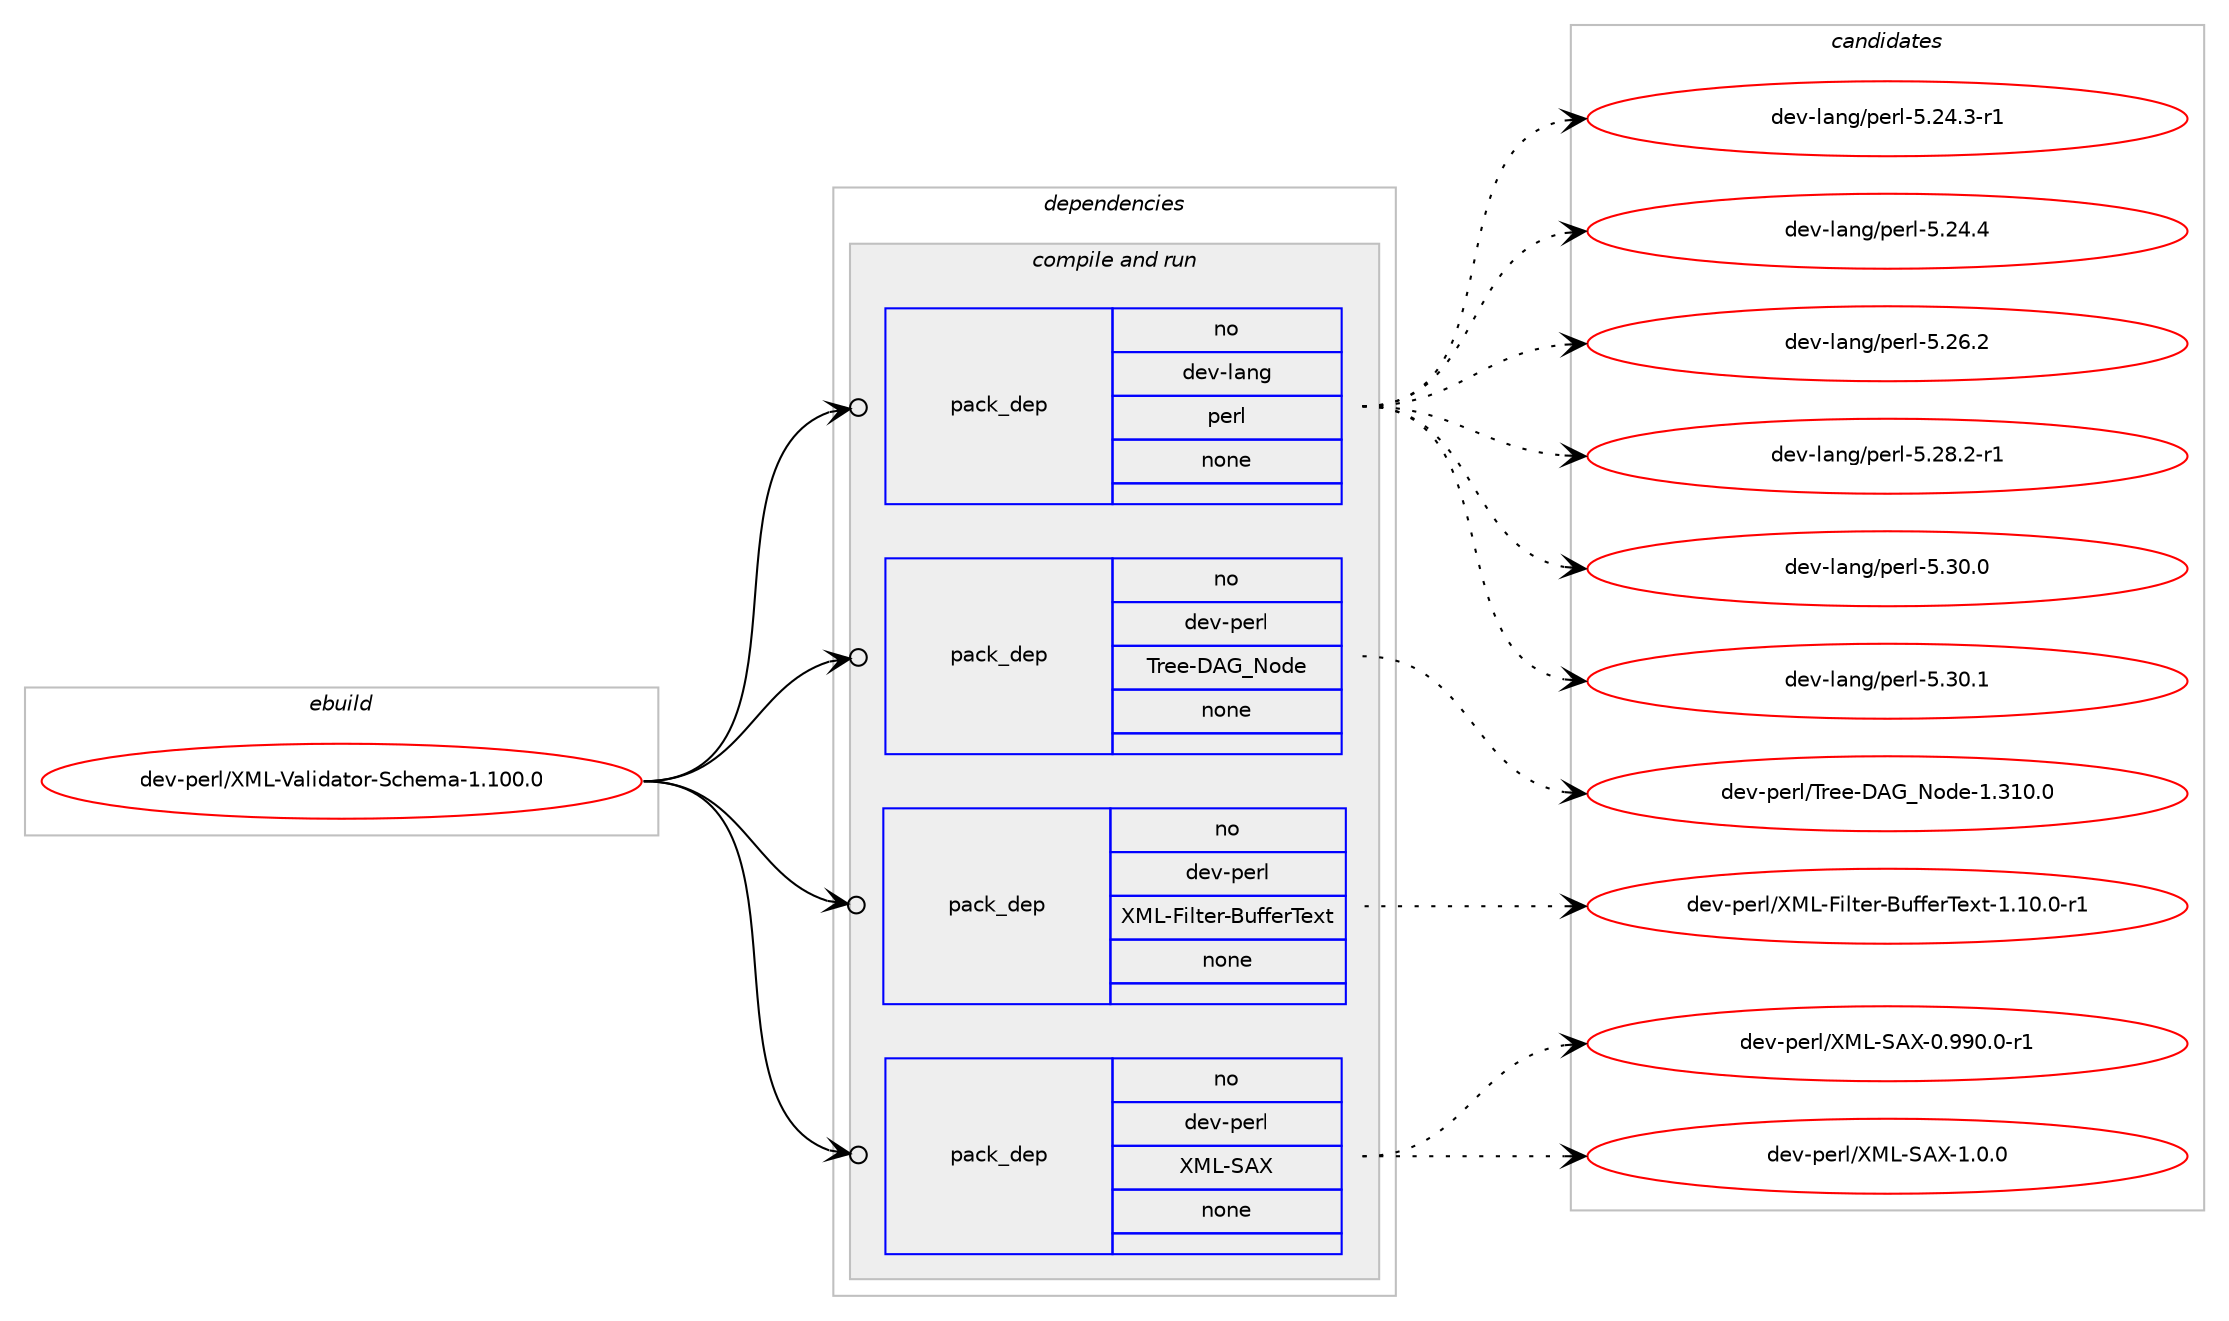 digraph prolog {

# *************
# Graph options
# *************

newrank=true;
concentrate=true;
compound=true;
graph [rankdir=LR,fontname=Helvetica,fontsize=10,ranksep=1.5];#, ranksep=2.5, nodesep=0.2];
edge  [arrowhead=vee];
node  [fontname=Helvetica,fontsize=10];

# **********
# The ebuild
# **********

subgraph cluster_leftcol {
color=gray;
rank=same;
label=<<i>ebuild</i>>;
id [label="dev-perl/XML-Validator-Schema-1.100.0", color=red, width=4, href="../dev-perl/XML-Validator-Schema-1.100.0.svg"];
}

# ****************
# The dependencies
# ****************

subgraph cluster_midcol {
color=gray;
label=<<i>dependencies</i>>;
subgraph cluster_compile {
fillcolor="#eeeeee";
style=filled;
label=<<i>compile</i>>;
}
subgraph cluster_compileandrun {
fillcolor="#eeeeee";
style=filled;
label=<<i>compile and run</i>>;
subgraph pack442010 {
dependency588274 [label=<<TABLE BORDER="0" CELLBORDER="1" CELLSPACING="0" CELLPADDING="4" WIDTH="220"><TR><TD ROWSPAN="6" CELLPADDING="30">pack_dep</TD></TR><TR><TD WIDTH="110">no</TD></TR><TR><TD>dev-lang</TD></TR><TR><TD>perl</TD></TR><TR><TD>none</TD></TR><TR><TD></TD></TR></TABLE>>, shape=none, color=blue];
}
id:e -> dependency588274:w [weight=20,style="solid",arrowhead="odotvee"];
subgraph pack442011 {
dependency588275 [label=<<TABLE BORDER="0" CELLBORDER="1" CELLSPACING="0" CELLPADDING="4" WIDTH="220"><TR><TD ROWSPAN="6" CELLPADDING="30">pack_dep</TD></TR><TR><TD WIDTH="110">no</TD></TR><TR><TD>dev-perl</TD></TR><TR><TD>Tree-DAG_Node</TD></TR><TR><TD>none</TD></TR><TR><TD></TD></TR></TABLE>>, shape=none, color=blue];
}
id:e -> dependency588275:w [weight=20,style="solid",arrowhead="odotvee"];
subgraph pack442012 {
dependency588276 [label=<<TABLE BORDER="0" CELLBORDER="1" CELLSPACING="0" CELLPADDING="4" WIDTH="220"><TR><TD ROWSPAN="6" CELLPADDING="30">pack_dep</TD></TR><TR><TD WIDTH="110">no</TD></TR><TR><TD>dev-perl</TD></TR><TR><TD>XML-Filter-BufferText</TD></TR><TR><TD>none</TD></TR><TR><TD></TD></TR></TABLE>>, shape=none, color=blue];
}
id:e -> dependency588276:w [weight=20,style="solid",arrowhead="odotvee"];
subgraph pack442013 {
dependency588277 [label=<<TABLE BORDER="0" CELLBORDER="1" CELLSPACING="0" CELLPADDING="4" WIDTH="220"><TR><TD ROWSPAN="6" CELLPADDING="30">pack_dep</TD></TR><TR><TD WIDTH="110">no</TD></TR><TR><TD>dev-perl</TD></TR><TR><TD>XML-SAX</TD></TR><TR><TD>none</TD></TR><TR><TD></TD></TR></TABLE>>, shape=none, color=blue];
}
id:e -> dependency588277:w [weight=20,style="solid",arrowhead="odotvee"];
}
subgraph cluster_run {
fillcolor="#eeeeee";
style=filled;
label=<<i>run</i>>;
}
}

# **************
# The candidates
# **************

subgraph cluster_choices {
rank=same;
color=gray;
label=<<i>candidates</i>>;

subgraph choice442010 {
color=black;
nodesep=1;
choice100101118451089711010347112101114108455346505246514511449 [label="dev-lang/perl-5.24.3-r1", color=red, width=4,href="../dev-lang/perl-5.24.3-r1.svg"];
choice10010111845108971101034711210111410845534650524652 [label="dev-lang/perl-5.24.4", color=red, width=4,href="../dev-lang/perl-5.24.4.svg"];
choice10010111845108971101034711210111410845534650544650 [label="dev-lang/perl-5.26.2", color=red, width=4,href="../dev-lang/perl-5.26.2.svg"];
choice100101118451089711010347112101114108455346505646504511449 [label="dev-lang/perl-5.28.2-r1", color=red, width=4,href="../dev-lang/perl-5.28.2-r1.svg"];
choice10010111845108971101034711210111410845534651484648 [label="dev-lang/perl-5.30.0", color=red, width=4,href="../dev-lang/perl-5.30.0.svg"];
choice10010111845108971101034711210111410845534651484649 [label="dev-lang/perl-5.30.1", color=red, width=4,href="../dev-lang/perl-5.30.1.svg"];
dependency588274:e -> choice100101118451089711010347112101114108455346505246514511449:w [style=dotted,weight="100"];
dependency588274:e -> choice10010111845108971101034711210111410845534650524652:w [style=dotted,weight="100"];
dependency588274:e -> choice10010111845108971101034711210111410845534650544650:w [style=dotted,weight="100"];
dependency588274:e -> choice100101118451089711010347112101114108455346505646504511449:w [style=dotted,weight="100"];
dependency588274:e -> choice10010111845108971101034711210111410845534651484648:w [style=dotted,weight="100"];
dependency588274:e -> choice10010111845108971101034711210111410845534651484649:w [style=dotted,weight="100"];
}
subgraph choice442011 {
color=black;
nodesep=1;
choice1001011184511210111410847841141011014568657195781111001014549465149484648 [label="dev-perl/Tree-DAG_Node-1.310.0", color=red, width=4,href="../dev-perl/Tree-DAG_Node-1.310.0.svg"];
dependency588275:e -> choice1001011184511210111410847841141011014568657195781111001014549465149484648:w [style=dotted,weight="100"];
}
subgraph choice442012 {
color=black;
nodesep=1;
choice10010111845112101114108478877764570105108116101114456611710210210111484101120116454946494846484511449 [label="dev-perl/XML-Filter-BufferText-1.10.0-r1", color=red, width=4,href="../dev-perl/XML-Filter-BufferText-1.10.0-r1.svg"];
dependency588276:e -> choice10010111845112101114108478877764570105108116101114456611710210210111484101120116454946494846484511449:w [style=dotted,weight="100"];
}
subgraph choice442013 {
color=black;
nodesep=1;
choice10010111845112101114108478877764583658845484657574846484511449 [label="dev-perl/XML-SAX-0.990.0-r1", color=red, width=4,href="../dev-perl/XML-SAX-0.990.0-r1.svg"];
choice100101118451121011141084788777645836588454946484648 [label="dev-perl/XML-SAX-1.0.0", color=red, width=4,href="../dev-perl/XML-SAX-1.0.0.svg"];
dependency588277:e -> choice10010111845112101114108478877764583658845484657574846484511449:w [style=dotted,weight="100"];
dependency588277:e -> choice100101118451121011141084788777645836588454946484648:w [style=dotted,weight="100"];
}
}

}
